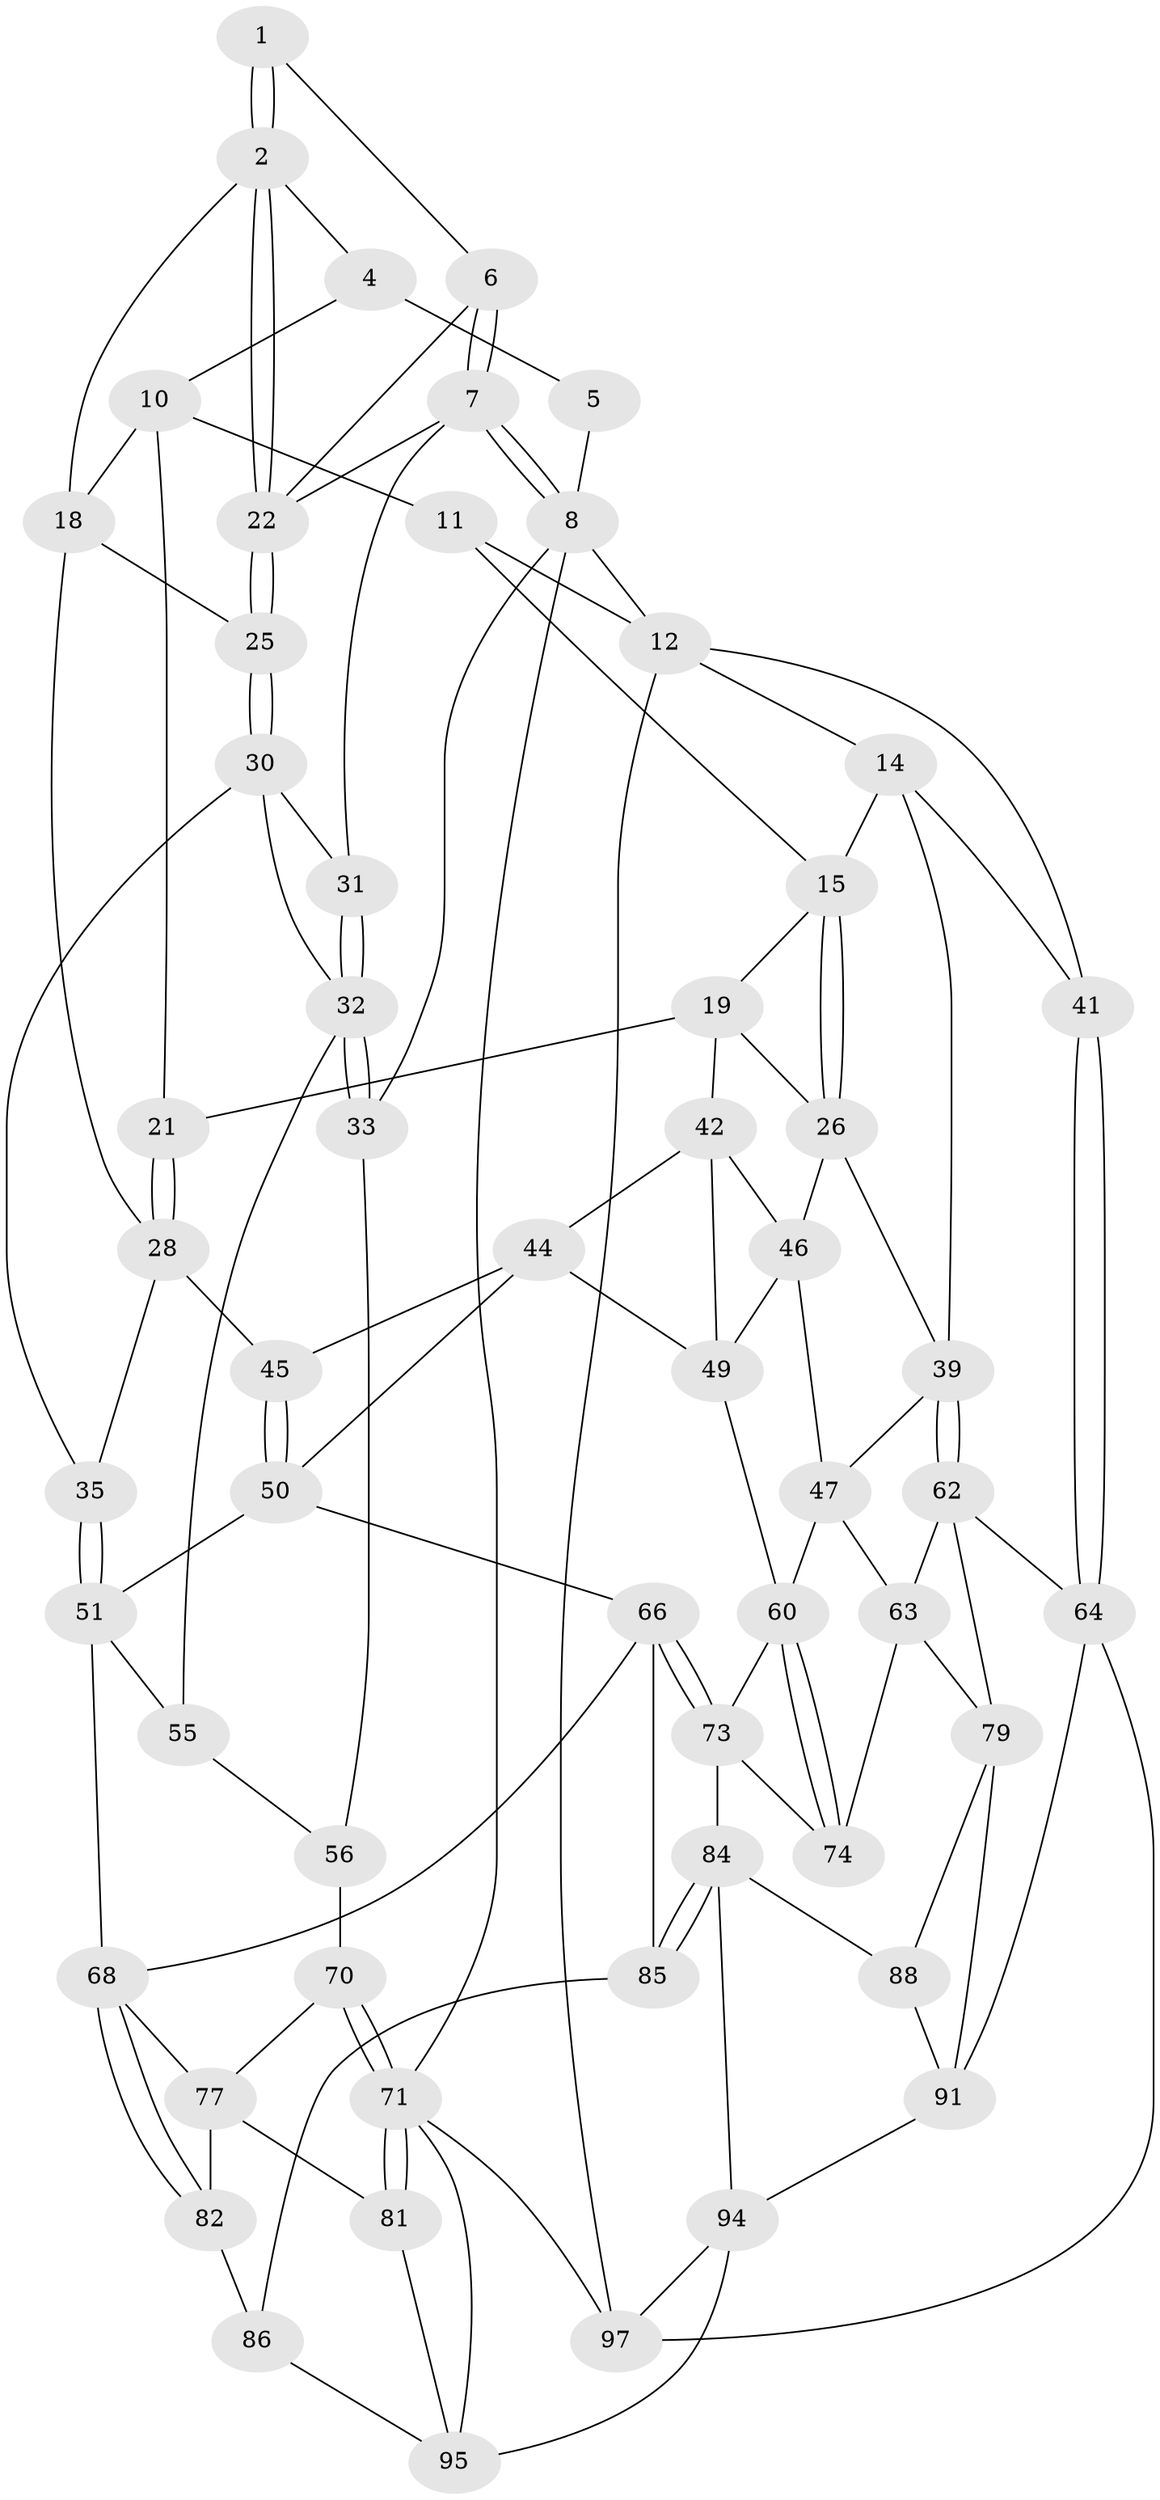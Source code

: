 // original degree distribution, {3: 0.02040816326530612, 5: 0.5918367346938775, 4: 0.20408163265306123, 6: 0.1836734693877551}
// Generated by graph-tools (version 1.1) at 2025/11/02/27/25 16:11:58]
// undirected, 58 vertices, 126 edges
graph export_dot {
graph [start="1"]
  node [color=gray90,style=filled];
  1 [pos="+0.17830281393516326+0"];
  2 [pos="+0.29931387511481+0.055335309463079047",super="+3"];
  4 [pos="+0.5110182951758635+0"];
  5 [pos="+0.17277584306217728+0"];
  6 [pos="+0.15260763588256193+0"];
  7 [pos="+0+0.15110847553818993",super="+29"];
  8 [pos="+0+0.22150719933299123",super="+9"];
  10 [pos="+0.5570754137690186+0",super="+17"];
  11 [pos="+0.6410286043386811+0"];
  12 [pos="+0.8228599305571257+0",super="+13"];
  14 [pos="+0.8734696794659834+0.1449729455524005",super="+38"];
  15 [pos="+0.8619715940882003+0.1491896583230812",super="+16"];
  18 [pos="+0.35867805301421185+0.09765660136383571",super="+24"];
  19 [pos="+0.6966573793530185+0.08549515444225363",super="+20"];
  21 [pos="+0.5427736348095511+0.1409759292595755"];
  22 [pos="+0.23978293209747636+0.10482340315173984",super="+23"];
  25 [pos="+0.3392138163325983+0.17069415812795197"];
  26 [pos="+0.8094504839998891+0.1850622897368914",super="+27"];
  28 [pos="+0.42973300922929525+0.20377785918579744",super="+34"];
  30 [pos="+0.26804357108912447+0.2172494755790357",super="+36"];
  31 [pos="+0.1870822736730267+0.158311417384822"];
  32 [pos="+0.1251517869125183+0.29089047079894736",super="+37"];
  33 [pos="+0+0.22501077235315495"];
  35 [pos="+0.2994161551445865+0.3381225545770806"];
  39 [pos="+0.8844312580084649+0.4116404676347346",super="+40"];
  41 [pos="+1+0.22919051796713594"];
  42 [pos="+0.6452087623607264+0.24590214542900285",super="+43"];
  44 [pos="+0.4655452937508589+0.33406370060186735",super="+52"];
  45 [pos="+0.4517140494543384+0.3227855843877704"];
  46 [pos="+0.7095013785752964+0.23924196990583674",super="+48"];
  47 [pos="+0.8455710613242552+0.41501366043576093",super="+59"];
  49 [pos="+0.6053856392551846+0.3786081716734246",super="+58"];
  50 [pos="+0.34897428000858316+0.46081382484680333",super="+53"];
  51 [pos="+0.3238768538993141+0.4459672458763776",super="+54"];
  55 [pos="+0.13336831478874905+0.49607372392148125"];
  56 [pos="+0.023607740749158942+0.4902056781649605",super="+57"];
  60 [pos="+0.7292374156887566+0.5008289773713634",super="+61"];
  62 [pos="+0.9619665869558165+0.5855401747860772",super="+65"];
  63 [pos="+0.7722453509282431+0.5506825811978967",super="+76"];
  64 [pos="+1+0.7254232601990269",super="+90"];
  66 [pos="+0.4331590601658043+0.5559493109542387",super="+67"];
  68 [pos="+0.2574031335164129+0.653449209343965",super="+69"];
  70 [pos="+0+0.5520070559896533",super="+78"];
  71 [pos="+0+1",super="+72"];
  73 [pos="+0.5483427426225139+0.6405868523748305",super="+75"];
  74 [pos="+0.6447372137258598+0.6700760035031408"];
  77 [pos="+0.07673737288253726+0.6813732869764633",super="+80"];
  79 [pos="+0.7930092806551015+0.7155133287582555",super="+87"];
  81 [pos="+0.052612927712366364+0.8281023108126877"];
  82 [pos="+0.20071066988631148+0.7701273646056233",super="+83"];
  84 [pos="+0.5072153667568888+0.8345976877691081",super="+89"];
  85 [pos="+0.3644878790716979+0.7596791283138234"];
  86 [pos="+0.26581626873279673+0.8440412635787135",super="+93"];
  88 [pos="+0.7268000159735316+0.8527095402304178"];
  91 [pos="+0.822606646953757+0.8169255896931851",super="+92"];
  94 [pos="+0.4684147433483004+1",super="+98"];
  95 [pos="+0.35018944691236+1",super="+96"];
  97 [pos="+1+1"];
  1 -- 2;
  1 -- 2;
  1 -- 6;
  2 -- 22;
  2 -- 22;
  2 -- 18;
  2 -- 4;
  4 -- 5;
  4 -- 10;
  5 -- 8;
  6 -- 7;
  6 -- 7;
  6 -- 22;
  7 -- 8;
  7 -- 8;
  7 -- 31;
  7 -- 22;
  8 -- 33;
  8 -- 71;
  8 -- 12;
  10 -- 11;
  10 -- 18;
  10 -- 21;
  11 -- 12;
  11 -- 15;
  12 -- 14;
  12 -- 41;
  12 -- 97;
  14 -- 15;
  14 -- 41;
  14 -- 39;
  15 -- 26;
  15 -- 26;
  15 -- 19;
  18 -- 25;
  18 -- 28;
  19 -- 26;
  19 -- 42;
  19 -- 21;
  21 -- 28;
  21 -- 28;
  22 -- 25;
  22 -- 25;
  25 -- 30;
  25 -- 30;
  26 -- 39;
  26 -- 46;
  28 -- 35;
  28 -- 45;
  30 -- 31;
  30 -- 32;
  30 -- 35;
  31 -- 32;
  31 -- 32;
  32 -- 33;
  32 -- 33;
  32 -- 55;
  33 -- 56;
  35 -- 51;
  35 -- 51;
  39 -- 62;
  39 -- 62;
  39 -- 47;
  41 -- 64;
  41 -- 64;
  42 -- 46;
  42 -- 49;
  42 -- 44;
  44 -- 45;
  44 -- 50;
  44 -- 49;
  45 -- 50;
  45 -- 50;
  46 -- 49;
  46 -- 47;
  47 -- 60;
  47 -- 63;
  49 -- 60;
  50 -- 51;
  50 -- 66;
  51 -- 68;
  51 -- 55;
  55 -- 56;
  56 -- 70 [weight=2];
  60 -- 74;
  60 -- 74;
  60 -- 73;
  62 -- 63;
  62 -- 64;
  62 -- 79;
  63 -- 74;
  63 -- 79;
  64 -- 97;
  64 -- 91;
  66 -- 73;
  66 -- 73;
  66 -- 68;
  66 -- 85;
  68 -- 82;
  68 -- 82;
  68 -- 77;
  70 -- 71;
  70 -- 71;
  70 -- 77;
  71 -- 81;
  71 -- 81;
  71 -- 97;
  71 -- 95;
  73 -- 74;
  73 -- 84;
  77 -- 81;
  77 -- 82;
  79 -- 88;
  79 -- 91;
  81 -- 95;
  82 -- 86 [weight=2];
  84 -- 85;
  84 -- 85;
  84 -- 88;
  84 -- 94;
  85 -- 86;
  86 -- 95;
  88 -- 91;
  91 -- 94;
  94 -- 95;
  94 -- 97;
}
